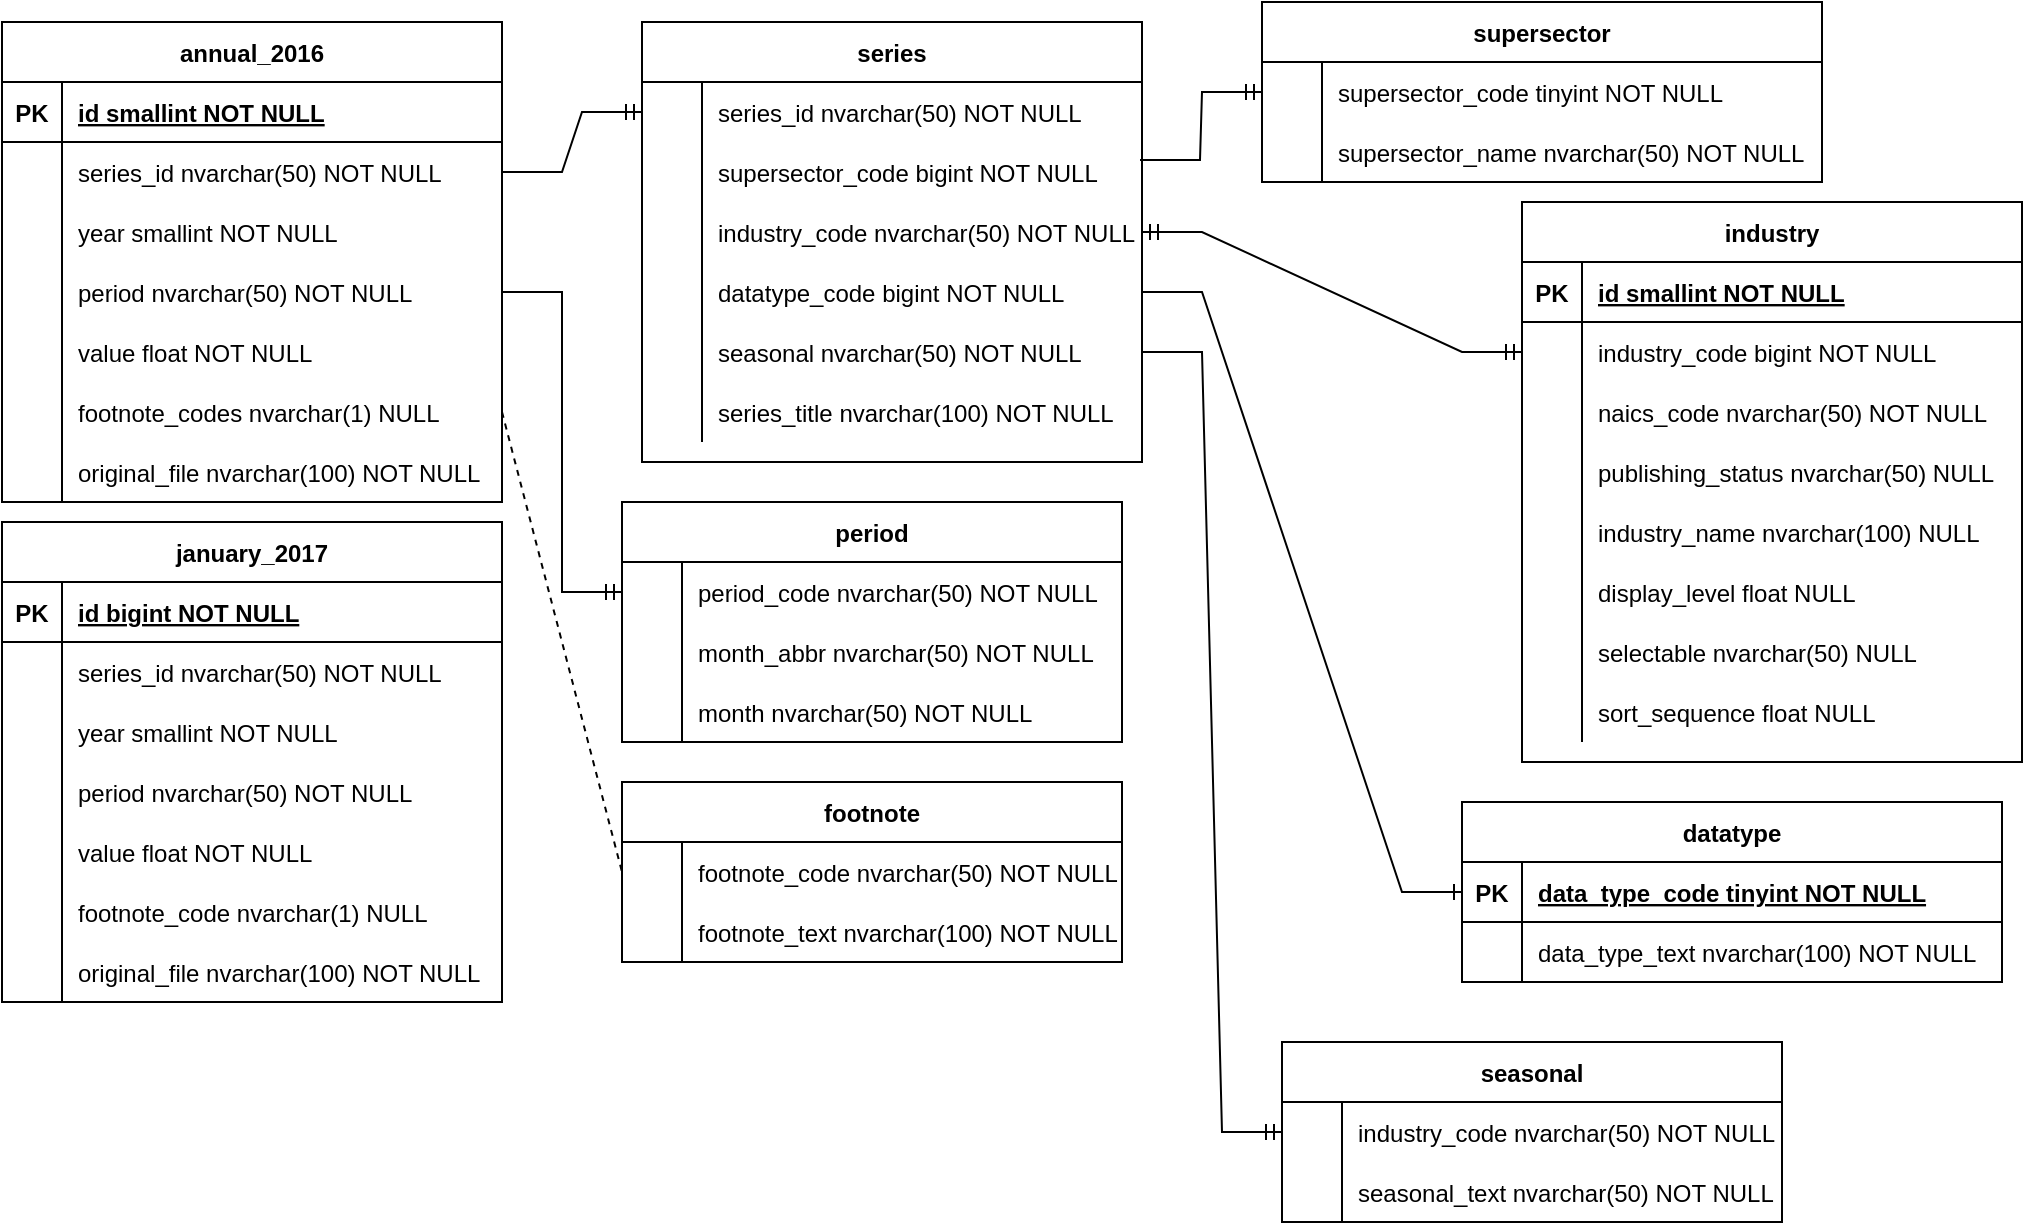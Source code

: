 <mxfile version="16.2.4" type="google"><diagram id="R2lEEEUBdFMjLlhIrx00" name="Page-1"><mxGraphModel dx="1102" dy="591" grid="1" gridSize="10" guides="1" tooltips="1" connect="1" arrows="1" fold="1" page="1" pageScale="1" pageWidth="850" pageHeight="1100" math="0" shadow="0" extFonts="Permanent Marker^https://fonts.googleapis.com/css?family=Permanent+Marker"><root><mxCell id="0"/><mxCell id="1" parent="0"/><mxCell id="C-vyLk0tnHw3VtMMgP7b-2" value="datatype" style="shape=table;startSize=30;container=1;collapsible=1;childLayout=tableLayout;fixedRows=1;rowLines=0;fontStyle=1;align=center;resizeLast=1;" parent="1" vertex="1"><mxGeometry x="760" y="410" width="270" height="90" as="geometry"/></mxCell><mxCell id="C-vyLk0tnHw3VtMMgP7b-3" value="" style="shape=partialRectangle;collapsible=0;dropTarget=0;pointerEvents=0;fillColor=none;points=[[0,0.5],[1,0.5]];portConstraint=eastwest;top=0;left=0;right=0;bottom=1;" parent="C-vyLk0tnHw3VtMMgP7b-2" vertex="1"><mxGeometry y="30" width="270" height="30" as="geometry"/></mxCell><mxCell id="C-vyLk0tnHw3VtMMgP7b-4" value="PK" style="shape=partialRectangle;overflow=hidden;connectable=0;fillColor=none;top=0;left=0;bottom=0;right=0;fontStyle=1;" parent="C-vyLk0tnHw3VtMMgP7b-3" vertex="1"><mxGeometry width="30" height="30" as="geometry"><mxRectangle width="30" height="30" as="alternateBounds"/></mxGeometry></mxCell><mxCell id="C-vyLk0tnHw3VtMMgP7b-5" value="data_type_code tinyint NOT NULL " style="shape=partialRectangle;overflow=hidden;connectable=0;fillColor=none;top=0;left=0;bottom=0;right=0;align=left;spacingLeft=6;fontStyle=5;" parent="C-vyLk0tnHw3VtMMgP7b-3" vertex="1"><mxGeometry x="30" width="240" height="30" as="geometry"><mxRectangle width="240" height="30" as="alternateBounds"/></mxGeometry></mxCell><mxCell id="C-vyLk0tnHw3VtMMgP7b-6" value="" style="shape=partialRectangle;collapsible=0;dropTarget=0;pointerEvents=0;fillColor=none;points=[[0,0.5],[1,0.5]];portConstraint=eastwest;top=0;left=0;right=0;bottom=0;" parent="C-vyLk0tnHw3VtMMgP7b-2" vertex="1"><mxGeometry y="60" width="270" height="30" as="geometry"/></mxCell><mxCell id="C-vyLk0tnHw3VtMMgP7b-7" value="" style="shape=partialRectangle;overflow=hidden;connectable=0;fillColor=none;top=0;left=0;bottom=0;right=0;" parent="C-vyLk0tnHw3VtMMgP7b-6" vertex="1"><mxGeometry width="30" height="30" as="geometry"><mxRectangle width="30" height="30" as="alternateBounds"/></mxGeometry></mxCell><mxCell id="C-vyLk0tnHw3VtMMgP7b-8" value="data_type_text nvarchar(100) NOT NULL" style="shape=partialRectangle;overflow=hidden;connectable=0;fillColor=none;top=0;left=0;bottom=0;right=0;align=left;spacingLeft=6;" parent="C-vyLk0tnHw3VtMMgP7b-6" vertex="1"><mxGeometry x="30" width="240" height="30" as="geometry"><mxRectangle width="240" height="30" as="alternateBounds"/></mxGeometry></mxCell><mxCell id="C-vyLk0tnHw3VtMMgP7b-13" value="footnote" style="shape=table;startSize=30;container=1;collapsible=1;childLayout=tableLayout;fixedRows=1;rowLines=0;fontStyle=1;align=center;resizeLast=1;" parent="1" vertex="1"><mxGeometry x="340" y="400" width="250" height="90" as="geometry"/></mxCell><mxCell id="C-vyLk0tnHw3VtMMgP7b-17" value="" style="shape=partialRectangle;collapsible=0;dropTarget=0;pointerEvents=0;fillColor=none;points=[[0,0.5],[1,0.5]];portConstraint=eastwest;top=0;left=0;right=0;bottom=0;" parent="C-vyLk0tnHw3VtMMgP7b-13" vertex="1"><mxGeometry y="30" width="250" height="30" as="geometry"/></mxCell><mxCell id="C-vyLk0tnHw3VtMMgP7b-18" value="" style="shape=partialRectangle;overflow=hidden;connectable=0;fillColor=none;top=0;left=0;bottom=0;right=0;" parent="C-vyLk0tnHw3VtMMgP7b-17" vertex="1"><mxGeometry width="30" height="30" as="geometry"><mxRectangle width="30" height="30" as="alternateBounds"/></mxGeometry></mxCell><mxCell id="C-vyLk0tnHw3VtMMgP7b-19" value="footnote_code nvarchar(50) NOT NULL " style="shape=partialRectangle;overflow=hidden;connectable=0;fillColor=none;top=0;left=0;bottom=0;right=0;align=left;spacingLeft=6;" parent="C-vyLk0tnHw3VtMMgP7b-17" vertex="1"><mxGeometry x="30" width="220" height="30" as="geometry"><mxRectangle width="220" height="30" as="alternateBounds"/></mxGeometry></mxCell><mxCell id="C-vyLk0tnHw3VtMMgP7b-20" value="" style="shape=partialRectangle;collapsible=0;dropTarget=0;pointerEvents=0;fillColor=none;points=[[0,0.5],[1,0.5]];portConstraint=eastwest;top=0;left=0;right=0;bottom=0;" parent="C-vyLk0tnHw3VtMMgP7b-13" vertex="1"><mxGeometry y="60" width="250" height="30" as="geometry"/></mxCell><mxCell id="C-vyLk0tnHw3VtMMgP7b-21" value="" style="shape=partialRectangle;overflow=hidden;connectable=0;fillColor=none;top=0;left=0;bottom=0;right=0;" parent="C-vyLk0tnHw3VtMMgP7b-20" vertex="1"><mxGeometry width="30" height="30" as="geometry"><mxRectangle width="30" height="30" as="alternateBounds"/></mxGeometry></mxCell><mxCell id="C-vyLk0tnHw3VtMMgP7b-22" value="footnote_text nvarchar(100) NOT NULL" style="shape=partialRectangle;overflow=hidden;connectable=0;fillColor=none;top=0;left=0;bottom=0;right=0;align=left;spacingLeft=6;" parent="C-vyLk0tnHw3VtMMgP7b-20" vertex="1"><mxGeometry x="30" width="220" height="30" as="geometry"><mxRectangle width="220" height="30" as="alternateBounds"/></mxGeometry></mxCell><mxCell id="C-vyLk0tnHw3VtMMgP7b-23" value="annual_2016" style="shape=table;startSize=30;container=1;collapsible=1;childLayout=tableLayout;fixedRows=1;rowLines=0;fontStyle=1;align=center;resizeLast=1;" parent="1" vertex="1"><mxGeometry x="30" y="20" width="250" height="240" as="geometry"/></mxCell><mxCell id="C-vyLk0tnHw3VtMMgP7b-24" value="" style="shape=partialRectangle;collapsible=0;dropTarget=0;pointerEvents=0;fillColor=none;points=[[0,0.5],[1,0.5]];portConstraint=eastwest;top=0;left=0;right=0;bottom=1;" parent="C-vyLk0tnHw3VtMMgP7b-23" vertex="1"><mxGeometry y="30" width="250" height="30" as="geometry"/></mxCell><mxCell id="C-vyLk0tnHw3VtMMgP7b-25" value="PK" style="shape=partialRectangle;overflow=hidden;connectable=0;fillColor=none;top=0;left=0;bottom=0;right=0;fontStyle=1;" parent="C-vyLk0tnHw3VtMMgP7b-24" vertex="1"><mxGeometry width="30" height="30" as="geometry"><mxRectangle width="30" height="30" as="alternateBounds"/></mxGeometry></mxCell><mxCell id="C-vyLk0tnHw3VtMMgP7b-26" value="id smallint NOT NULL " style="shape=partialRectangle;overflow=hidden;connectable=0;fillColor=none;top=0;left=0;bottom=0;right=0;align=left;spacingLeft=6;fontStyle=5;" parent="C-vyLk0tnHw3VtMMgP7b-24" vertex="1"><mxGeometry x="30" width="220" height="30" as="geometry"><mxRectangle width="220" height="30" as="alternateBounds"/></mxGeometry></mxCell><mxCell id="C-vyLk0tnHw3VtMMgP7b-27" value="" style="shape=partialRectangle;collapsible=0;dropTarget=0;pointerEvents=0;fillColor=none;points=[[0,0.5],[1,0.5]];portConstraint=eastwest;top=0;left=0;right=0;bottom=0;" parent="C-vyLk0tnHw3VtMMgP7b-23" vertex="1"><mxGeometry y="60" width="250" height="30" as="geometry"/></mxCell><mxCell id="C-vyLk0tnHw3VtMMgP7b-28" value="" style="shape=partialRectangle;overflow=hidden;connectable=0;fillColor=none;top=0;left=0;bottom=0;right=0;" parent="C-vyLk0tnHw3VtMMgP7b-27" vertex="1"><mxGeometry width="30" height="30" as="geometry"><mxRectangle width="30" height="30" as="alternateBounds"/></mxGeometry></mxCell><mxCell id="C-vyLk0tnHw3VtMMgP7b-29" value="series_id nvarchar(50) NOT NULL" style="shape=partialRectangle;overflow=hidden;connectable=0;fillColor=none;top=0;left=0;bottom=0;right=0;align=left;spacingLeft=6;" parent="C-vyLk0tnHw3VtMMgP7b-27" vertex="1"><mxGeometry x="30" width="220" height="30" as="geometry"><mxRectangle width="220" height="30" as="alternateBounds"/></mxGeometry></mxCell><mxCell id="a4l8cqf4tFbQPJP15-W5-87" style="shape=partialRectangle;collapsible=0;dropTarget=0;pointerEvents=0;fillColor=none;points=[[0,0.5],[1,0.5]];portConstraint=eastwest;top=0;left=0;right=0;bottom=0;" vertex="1" parent="C-vyLk0tnHw3VtMMgP7b-23"><mxGeometry y="90" width="250" height="30" as="geometry"/></mxCell><mxCell id="a4l8cqf4tFbQPJP15-W5-88" style="shape=partialRectangle;overflow=hidden;connectable=0;fillColor=none;top=0;left=0;bottom=0;right=0;" vertex="1" parent="a4l8cqf4tFbQPJP15-W5-87"><mxGeometry width="30" height="30" as="geometry"><mxRectangle width="30" height="30" as="alternateBounds"/></mxGeometry></mxCell><mxCell id="a4l8cqf4tFbQPJP15-W5-89" value="year smallint NOT NULL" style="shape=partialRectangle;overflow=hidden;connectable=0;fillColor=none;top=0;left=0;bottom=0;right=0;align=left;spacingLeft=6;" vertex="1" parent="a4l8cqf4tFbQPJP15-W5-87"><mxGeometry x="30" width="220" height="30" as="geometry"><mxRectangle width="220" height="30" as="alternateBounds"/></mxGeometry></mxCell><mxCell id="a4l8cqf4tFbQPJP15-W5-90" style="shape=partialRectangle;collapsible=0;dropTarget=0;pointerEvents=0;fillColor=none;points=[[0,0.5],[1,0.5]];portConstraint=eastwest;top=0;left=0;right=0;bottom=0;" vertex="1" parent="C-vyLk0tnHw3VtMMgP7b-23"><mxGeometry y="120" width="250" height="30" as="geometry"/></mxCell><mxCell id="a4l8cqf4tFbQPJP15-W5-91" style="shape=partialRectangle;overflow=hidden;connectable=0;fillColor=none;top=0;left=0;bottom=0;right=0;" vertex="1" parent="a4l8cqf4tFbQPJP15-W5-90"><mxGeometry width="30" height="30" as="geometry"><mxRectangle width="30" height="30" as="alternateBounds"/></mxGeometry></mxCell><mxCell id="a4l8cqf4tFbQPJP15-W5-92" value="period nvarchar(50) NOT NULL" style="shape=partialRectangle;overflow=hidden;connectable=0;fillColor=none;top=0;left=0;bottom=0;right=0;align=left;spacingLeft=6;" vertex="1" parent="a4l8cqf4tFbQPJP15-W5-90"><mxGeometry x="30" width="220" height="30" as="geometry"><mxRectangle width="220" height="30" as="alternateBounds"/></mxGeometry></mxCell><mxCell id="a4l8cqf4tFbQPJP15-W5-93" style="shape=partialRectangle;collapsible=0;dropTarget=0;pointerEvents=0;fillColor=none;points=[[0,0.5],[1,0.5]];portConstraint=eastwest;top=0;left=0;right=0;bottom=0;" vertex="1" parent="C-vyLk0tnHw3VtMMgP7b-23"><mxGeometry y="150" width="250" height="30" as="geometry"/></mxCell><mxCell id="a4l8cqf4tFbQPJP15-W5-94" style="shape=partialRectangle;overflow=hidden;connectable=0;fillColor=none;top=0;left=0;bottom=0;right=0;" vertex="1" parent="a4l8cqf4tFbQPJP15-W5-93"><mxGeometry width="30" height="30" as="geometry"><mxRectangle width="30" height="30" as="alternateBounds"/></mxGeometry></mxCell><mxCell id="a4l8cqf4tFbQPJP15-W5-95" value="value float NOT NULL" style="shape=partialRectangle;overflow=hidden;connectable=0;fillColor=none;top=0;left=0;bottom=0;right=0;align=left;spacingLeft=6;" vertex="1" parent="a4l8cqf4tFbQPJP15-W5-93"><mxGeometry x="30" width="220" height="30" as="geometry"><mxRectangle width="220" height="30" as="alternateBounds"/></mxGeometry></mxCell><mxCell id="a4l8cqf4tFbQPJP15-W5-96" style="shape=partialRectangle;collapsible=0;dropTarget=0;pointerEvents=0;fillColor=none;points=[[0,0.5],[1,0.5]];portConstraint=eastwest;top=0;left=0;right=0;bottom=0;" vertex="1" parent="C-vyLk0tnHw3VtMMgP7b-23"><mxGeometry y="180" width="250" height="30" as="geometry"/></mxCell><mxCell id="a4l8cqf4tFbQPJP15-W5-97" style="shape=partialRectangle;overflow=hidden;connectable=0;fillColor=none;top=0;left=0;bottom=0;right=0;" vertex="1" parent="a4l8cqf4tFbQPJP15-W5-96"><mxGeometry width="30" height="30" as="geometry"><mxRectangle width="30" height="30" as="alternateBounds"/></mxGeometry></mxCell><mxCell id="a4l8cqf4tFbQPJP15-W5-98" value="footnote_codes nvarchar(1) NULL" style="shape=partialRectangle;overflow=hidden;connectable=0;fillColor=none;top=0;left=0;bottom=0;right=0;align=left;spacingLeft=6;" vertex="1" parent="a4l8cqf4tFbQPJP15-W5-96"><mxGeometry x="30" width="220" height="30" as="geometry"><mxRectangle width="220" height="30" as="alternateBounds"/></mxGeometry></mxCell><mxCell id="a4l8cqf4tFbQPJP15-W5-99" style="shape=partialRectangle;collapsible=0;dropTarget=0;pointerEvents=0;fillColor=none;points=[[0,0.5],[1,0.5]];portConstraint=eastwest;top=0;left=0;right=0;bottom=0;" vertex="1" parent="C-vyLk0tnHw3VtMMgP7b-23"><mxGeometry y="210" width="250" height="30" as="geometry"/></mxCell><mxCell id="a4l8cqf4tFbQPJP15-W5-100" style="shape=partialRectangle;overflow=hidden;connectable=0;fillColor=none;top=0;left=0;bottom=0;right=0;" vertex="1" parent="a4l8cqf4tFbQPJP15-W5-99"><mxGeometry width="30" height="30" as="geometry"><mxRectangle width="30" height="30" as="alternateBounds"/></mxGeometry></mxCell><mxCell id="a4l8cqf4tFbQPJP15-W5-101" value="original_file nvarchar(100) NOT NULL" style="shape=partialRectangle;overflow=hidden;connectable=0;fillColor=none;top=0;left=0;bottom=0;right=0;align=left;spacingLeft=6;" vertex="1" parent="a4l8cqf4tFbQPJP15-W5-99"><mxGeometry x="30" width="220" height="30" as="geometry"><mxRectangle width="220" height="30" as="alternateBounds"/></mxGeometry></mxCell><mxCell id="a4l8cqf4tFbQPJP15-W5-1" value="industry" style="shape=table;startSize=30;container=1;collapsible=1;childLayout=tableLayout;fixedRows=1;rowLines=0;fontStyle=1;align=center;resizeLast=1;" vertex="1" parent="1"><mxGeometry x="790" y="110" width="250" height="280" as="geometry"/></mxCell><mxCell id="a4l8cqf4tFbQPJP15-W5-2" value="" style="shape=partialRectangle;collapsible=0;dropTarget=0;pointerEvents=0;fillColor=none;points=[[0,0.5],[1,0.5]];portConstraint=eastwest;top=0;left=0;right=0;bottom=1;" vertex="1" parent="a4l8cqf4tFbQPJP15-W5-1"><mxGeometry y="30" width="250" height="30" as="geometry"/></mxCell><mxCell id="a4l8cqf4tFbQPJP15-W5-3" value="PK" style="shape=partialRectangle;overflow=hidden;connectable=0;fillColor=none;top=0;left=0;bottom=0;right=0;fontStyle=1;" vertex="1" parent="a4l8cqf4tFbQPJP15-W5-2"><mxGeometry width="30" height="30" as="geometry"><mxRectangle width="30" height="30" as="alternateBounds"/></mxGeometry></mxCell><mxCell id="a4l8cqf4tFbQPJP15-W5-4" value="id smallint NOT NULL " style="shape=partialRectangle;overflow=hidden;connectable=0;fillColor=none;top=0;left=0;bottom=0;right=0;align=left;spacingLeft=6;fontStyle=5;" vertex="1" parent="a4l8cqf4tFbQPJP15-W5-2"><mxGeometry x="30" width="220" height="30" as="geometry"><mxRectangle width="220" height="30" as="alternateBounds"/></mxGeometry></mxCell><mxCell id="a4l8cqf4tFbQPJP15-W5-5" value="" style="shape=partialRectangle;collapsible=0;dropTarget=0;pointerEvents=0;fillColor=none;points=[[0,0.5],[1,0.5]];portConstraint=eastwest;top=0;left=0;right=0;bottom=0;" vertex="1" parent="a4l8cqf4tFbQPJP15-W5-1"><mxGeometry y="60" width="250" height="30" as="geometry"/></mxCell><mxCell id="a4l8cqf4tFbQPJP15-W5-6" value="" style="shape=partialRectangle;overflow=hidden;connectable=0;fillColor=none;top=0;left=0;bottom=0;right=0;" vertex="1" parent="a4l8cqf4tFbQPJP15-W5-5"><mxGeometry width="30" height="30" as="geometry"><mxRectangle width="30" height="30" as="alternateBounds"/></mxGeometry></mxCell><mxCell id="a4l8cqf4tFbQPJP15-W5-7" value="industry_code bigint NOT NULL" style="shape=partialRectangle;overflow=hidden;connectable=0;fillColor=none;top=0;left=0;bottom=0;right=0;align=left;spacingLeft=6;" vertex="1" parent="a4l8cqf4tFbQPJP15-W5-5"><mxGeometry x="30" width="220" height="30" as="geometry"><mxRectangle width="220" height="30" as="alternateBounds"/></mxGeometry></mxCell><mxCell id="a4l8cqf4tFbQPJP15-W5-8" value="" style="shape=partialRectangle;collapsible=0;dropTarget=0;pointerEvents=0;fillColor=none;points=[[0,0.5],[1,0.5]];portConstraint=eastwest;top=0;left=0;right=0;bottom=0;" vertex="1" parent="a4l8cqf4tFbQPJP15-W5-1"><mxGeometry y="90" width="250" height="30" as="geometry"/></mxCell><mxCell id="a4l8cqf4tFbQPJP15-W5-9" value="" style="shape=partialRectangle;overflow=hidden;connectable=0;fillColor=none;top=0;left=0;bottom=0;right=0;" vertex="1" parent="a4l8cqf4tFbQPJP15-W5-8"><mxGeometry width="30" height="30" as="geometry"><mxRectangle width="30" height="30" as="alternateBounds"/></mxGeometry></mxCell><mxCell id="a4l8cqf4tFbQPJP15-W5-10" value="naics_code nvarchar(50) NOT NULL" style="shape=partialRectangle;overflow=hidden;connectable=0;fillColor=none;top=0;left=0;bottom=0;right=0;align=left;spacingLeft=6;" vertex="1" parent="a4l8cqf4tFbQPJP15-W5-8"><mxGeometry x="30" width="220" height="30" as="geometry"><mxRectangle width="220" height="30" as="alternateBounds"/></mxGeometry></mxCell><mxCell id="a4l8cqf4tFbQPJP15-W5-102" style="shape=partialRectangle;collapsible=0;dropTarget=0;pointerEvents=0;fillColor=none;points=[[0,0.5],[1,0.5]];portConstraint=eastwest;top=0;left=0;right=0;bottom=0;" vertex="1" parent="a4l8cqf4tFbQPJP15-W5-1"><mxGeometry y="120" width="250" height="30" as="geometry"/></mxCell><mxCell id="a4l8cqf4tFbQPJP15-W5-103" style="shape=partialRectangle;overflow=hidden;connectable=0;fillColor=none;top=0;left=0;bottom=0;right=0;" vertex="1" parent="a4l8cqf4tFbQPJP15-W5-102"><mxGeometry width="30" height="30" as="geometry"><mxRectangle width="30" height="30" as="alternateBounds"/></mxGeometry></mxCell><mxCell id="a4l8cqf4tFbQPJP15-W5-104" value="publishing_status nvarchar(50) NULL" style="shape=partialRectangle;overflow=hidden;connectable=0;fillColor=none;top=0;left=0;bottom=0;right=0;align=left;spacingLeft=6;" vertex="1" parent="a4l8cqf4tFbQPJP15-W5-102"><mxGeometry x="30" width="220" height="30" as="geometry"><mxRectangle width="220" height="30" as="alternateBounds"/></mxGeometry></mxCell><mxCell id="a4l8cqf4tFbQPJP15-W5-105" style="shape=partialRectangle;collapsible=0;dropTarget=0;pointerEvents=0;fillColor=none;points=[[0,0.5],[1,0.5]];portConstraint=eastwest;top=0;left=0;right=0;bottom=0;" vertex="1" parent="a4l8cqf4tFbQPJP15-W5-1"><mxGeometry y="150" width="250" height="30" as="geometry"/></mxCell><mxCell id="a4l8cqf4tFbQPJP15-W5-106" style="shape=partialRectangle;overflow=hidden;connectable=0;fillColor=none;top=0;left=0;bottom=0;right=0;" vertex="1" parent="a4l8cqf4tFbQPJP15-W5-105"><mxGeometry width="30" height="30" as="geometry"><mxRectangle width="30" height="30" as="alternateBounds"/></mxGeometry></mxCell><mxCell id="a4l8cqf4tFbQPJP15-W5-107" value="industry_name nvarchar(100) NULL" style="shape=partialRectangle;overflow=hidden;connectable=0;fillColor=none;top=0;left=0;bottom=0;right=0;align=left;spacingLeft=6;" vertex="1" parent="a4l8cqf4tFbQPJP15-W5-105"><mxGeometry x="30" width="220" height="30" as="geometry"><mxRectangle width="220" height="30" as="alternateBounds"/></mxGeometry></mxCell><mxCell id="a4l8cqf4tFbQPJP15-W5-108" style="shape=partialRectangle;collapsible=0;dropTarget=0;pointerEvents=0;fillColor=none;points=[[0,0.5],[1,0.5]];portConstraint=eastwest;top=0;left=0;right=0;bottom=0;" vertex="1" parent="a4l8cqf4tFbQPJP15-W5-1"><mxGeometry y="180" width="250" height="30" as="geometry"/></mxCell><mxCell id="a4l8cqf4tFbQPJP15-W5-109" style="shape=partialRectangle;overflow=hidden;connectable=0;fillColor=none;top=0;left=0;bottom=0;right=0;" vertex="1" parent="a4l8cqf4tFbQPJP15-W5-108"><mxGeometry width="30" height="30" as="geometry"><mxRectangle width="30" height="30" as="alternateBounds"/></mxGeometry></mxCell><mxCell id="a4l8cqf4tFbQPJP15-W5-110" value="display_level float NULL" style="shape=partialRectangle;overflow=hidden;connectable=0;fillColor=none;top=0;left=0;bottom=0;right=0;align=left;spacingLeft=6;" vertex="1" parent="a4l8cqf4tFbQPJP15-W5-108"><mxGeometry x="30" width="220" height="30" as="geometry"><mxRectangle width="220" height="30" as="alternateBounds"/></mxGeometry></mxCell><mxCell id="a4l8cqf4tFbQPJP15-W5-111" style="shape=partialRectangle;collapsible=0;dropTarget=0;pointerEvents=0;fillColor=none;points=[[0,0.5],[1,0.5]];portConstraint=eastwest;top=0;left=0;right=0;bottom=0;" vertex="1" parent="a4l8cqf4tFbQPJP15-W5-1"><mxGeometry y="210" width="250" height="30" as="geometry"/></mxCell><mxCell id="a4l8cqf4tFbQPJP15-W5-112" style="shape=partialRectangle;overflow=hidden;connectable=0;fillColor=none;top=0;left=0;bottom=0;right=0;" vertex="1" parent="a4l8cqf4tFbQPJP15-W5-111"><mxGeometry width="30" height="30" as="geometry"><mxRectangle width="30" height="30" as="alternateBounds"/></mxGeometry></mxCell><mxCell id="a4l8cqf4tFbQPJP15-W5-113" value="selectable nvarchar(50) NULL" style="shape=partialRectangle;overflow=hidden;connectable=0;fillColor=none;top=0;left=0;bottom=0;right=0;align=left;spacingLeft=6;" vertex="1" parent="a4l8cqf4tFbQPJP15-W5-111"><mxGeometry x="30" width="220" height="30" as="geometry"><mxRectangle width="220" height="30" as="alternateBounds"/></mxGeometry></mxCell><mxCell id="a4l8cqf4tFbQPJP15-W5-114" style="shape=partialRectangle;collapsible=0;dropTarget=0;pointerEvents=0;fillColor=none;points=[[0,0.5],[1,0.5]];portConstraint=eastwest;top=0;left=0;right=0;bottom=0;" vertex="1" parent="a4l8cqf4tFbQPJP15-W5-1"><mxGeometry y="240" width="250" height="30" as="geometry"/></mxCell><mxCell id="a4l8cqf4tFbQPJP15-W5-115" style="shape=partialRectangle;overflow=hidden;connectable=0;fillColor=none;top=0;left=0;bottom=0;right=0;" vertex="1" parent="a4l8cqf4tFbQPJP15-W5-114"><mxGeometry width="30" height="30" as="geometry"><mxRectangle width="30" height="30" as="alternateBounds"/></mxGeometry></mxCell><mxCell id="a4l8cqf4tFbQPJP15-W5-116" value="sort_sequence float NULL" style="shape=partialRectangle;overflow=hidden;connectable=0;fillColor=none;top=0;left=0;bottom=0;right=0;align=left;spacingLeft=6;" vertex="1" parent="a4l8cqf4tFbQPJP15-W5-114"><mxGeometry x="30" width="220" height="30" as="geometry"><mxRectangle width="220" height="30" as="alternateBounds"/></mxGeometry></mxCell><mxCell id="a4l8cqf4tFbQPJP15-W5-11" value="january_2017" style="shape=table;startSize=30;container=1;collapsible=1;childLayout=tableLayout;fixedRows=1;rowLines=0;fontStyle=1;align=center;resizeLast=1;" vertex="1" parent="1"><mxGeometry x="30" y="270" width="250" height="240" as="geometry"/></mxCell><mxCell id="a4l8cqf4tFbQPJP15-W5-12" value="" style="shape=partialRectangle;collapsible=0;dropTarget=0;pointerEvents=0;fillColor=none;points=[[0,0.5],[1,0.5]];portConstraint=eastwest;top=0;left=0;right=0;bottom=1;" vertex="1" parent="a4l8cqf4tFbQPJP15-W5-11"><mxGeometry y="30" width="250" height="30" as="geometry"/></mxCell><mxCell id="a4l8cqf4tFbQPJP15-W5-13" value="PK" style="shape=partialRectangle;overflow=hidden;connectable=0;fillColor=none;top=0;left=0;bottom=0;right=0;fontStyle=1;" vertex="1" parent="a4l8cqf4tFbQPJP15-W5-12"><mxGeometry width="30" height="30" as="geometry"><mxRectangle width="30" height="30" as="alternateBounds"/></mxGeometry></mxCell><mxCell id="a4l8cqf4tFbQPJP15-W5-14" value="id bigint NOT NULL " style="shape=partialRectangle;overflow=hidden;connectable=0;fillColor=none;top=0;left=0;bottom=0;right=0;align=left;spacingLeft=6;fontStyle=5;" vertex="1" parent="a4l8cqf4tFbQPJP15-W5-12"><mxGeometry x="30" width="220" height="30" as="geometry"><mxRectangle width="220" height="30" as="alternateBounds"/></mxGeometry></mxCell><mxCell id="a4l8cqf4tFbQPJP15-W5-15" value="" style="shape=partialRectangle;collapsible=0;dropTarget=0;pointerEvents=0;fillColor=none;points=[[0,0.5],[1,0.5]];portConstraint=eastwest;top=0;left=0;right=0;bottom=0;" vertex="1" parent="a4l8cqf4tFbQPJP15-W5-11"><mxGeometry y="60" width="250" height="30" as="geometry"/></mxCell><mxCell id="a4l8cqf4tFbQPJP15-W5-16" value="" style="shape=partialRectangle;overflow=hidden;connectable=0;fillColor=none;top=0;left=0;bottom=0;right=0;" vertex="1" parent="a4l8cqf4tFbQPJP15-W5-15"><mxGeometry width="30" height="30" as="geometry"><mxRectangle width="30" height="30" as="alternateBounds"/></mxGeometry></mxCell><mxCell id="a4l8cqf4tFbQPJP15-W5-17" value="series_id nvarchar(50) NOT NULL" style="shape=partialRectangle;overflow=hidden;connectable=0;fillColor=none;top=0;left=0;bottom=0;right=0;align=left;spacingLeft=6;" vertex="1" parent="a4l8cqf4tFbQPJP15-W5-15"><mxGeometry x="30" width="220" height="30" as="geometry"><mxRectangle width="220" height="30" as="alternateBounds"/></mxGeometry></mxCell><mxCell id="a4l8cqf4tFbQPJP15-W5-18" value="" style="shape=partialRectangle;collapsible=0;dropTarget=0;pointerEvents=0;fillColor=none;points=[[0,0.5],[1,0.5]];portConstraint=eastwest;top=0;left=0;right=0;bottom=0;" vertex="1" parent="a4l8cqf4tFbQPJP15-W5-11"><mxGeometry y="90" width="250" height="30" as="geometry"/></mxCell><mxCell id="a4l8cqf4tFbQPJP15-W5-19" value="" style="shape=partialRectangle;overflow=hidden;connectable=0;fillColor=none;top=0;left=0;bottom=0;right=0;" vertex="1" parent="a4l8cqf4tFbQPJP15-W5-18"><mxGeometry width="30" height="30" as="geometry"><mxRectangle width="30" height="30" as="alternateBounds"/></mxGeometry></mxCell><mxCell id="a4l8cqf4tFbQPJP15-W5-20" value="year smallint NOT NULL" style="shape=partialRectangle;overflow=hidden;connectable=0;fillColor=none;top=0;left=0;bottom=0;right=0;align=left;spacingLeft=6;" vertex="1" parent="a4l8cqf4tFbQPJP15-W5-18"><mxGeometry x="30" width="220" height="30" as="geometry"><mxRectangle width="220" height="30" as="alternateBounds"/></mxGeometry></mxCell><mxCell id="a4l8cqf4tFbQPJP15-W5-117" style="shape=partialRectangle;collapsible=0;dropTarget=0;pointerEvents=0;fillColor=none;points=[[0,0.5],[1,0.5]];portConstraint=eastwest;top=0;left=0;right=0;bottom=0;" vertex="1" parent="a4l8cqf4tFbQPJP15-W5-11"><mxGeometry y="120" width="250" height="30" as="geometry"/></mxCell><mxCell id="a4l8cqf4tFbQPJP15-W5-118" style="shape=partialRectangle;overflow=hidden;connectable=0;fillColor=none;top=0;left=0;bottom=0;right=0;" vertex="1" parent="a4l8cqf4tFbQPJP15-W5-117"><mxGeometry width="30" height="30" as="geometry"><mxRectangle width="30" height="30" as="alternateBounds"/></mxGeometry></mxCell><mxCell id="a4l8cqf4tFbQPJP15-W5-119" value="period nvarchar(50) NOT NULL" style="shape=partialRectangle;overflow=hidden;connectable=0;fillColor=none;top=0;left=0;bottom=0;right=0;align=left;spacingLeft=6;" vertex="1" parent="a4l8cqf4tFbQPJP15-W5-117"><mxGeometry x="30" width="220" height="30" as="geometry"><mxRectangle width="220" height="30" as="alternateBounds"/></mxGeometry></mxCell><mxCell id="a4l8cqf4tFbQPJP15-W5-120" style="shape=partialRectangle;collapsible=0;dropTarget=0;pointerEvents=0;fillColor=none;points=[[0,0.5],[1,0.5]];portConstraint=eastwest;top=0;left=0;right=0;bottom=0;" vertex="1" parent="a4l8cqf4tFbQPJP15-W5-11"><mxGeometry y="150" width="250" height="30" as="geometry"/></mxCell><mxCell id="a4l8cqf4tFbQPJP15-W5-121" style="shape=partialRectangle;overflow=hidden;connectable=0;fillColor=none;top=0;left=0;bottom=0;right=0;" vertex="1" parent="a4l8cqf4tFbQPJP15-W5-120"><mxGeometry width="30" height="30" as="geometry"><mxRectangle width="30" height="30" as="alternateBounds"/></mxGeometry></mxCell><mxCell id="a4l8cqf4tFbQPJP15-W5-122" value="value float NOT NULL" style="shape=partialRectangle;overflow=hidden;connectable=0;fillColor=none;top=0;left=0;bottom=0;right=0;align=left;spacingLeft=6;" vertex="1" parent="a4l8cqf4tFbQPJP15-W5-120"><mxGeometry x="30" width="220" height="30" as="geometry"><mxRectangle width="220" height="30" as="alternateBounds"/></mxGeometry></mxCell><mxCell id="a4l8cqf4tFbQPJP15-W5-123" style="shape=partialRectangle;collapsible=0;dropTarget=0;pointerEvents=0;fillColor=none;points=[[0,0.5],[1,0.5]];portConstraint=eastwest;top=0;left=0;right=0;bottom=0;" vertex="1" parent="a4l8cqf4tFbQPJP15-W5-11"><mxGeometry y="180" width="250" height="30" as="geometry"/></mxCell><mxCell id="a4l8cqf4tFbQPJP15-W5-124" style="shape=partialRectangle;overflow=hidden;connectable=0;fillColor=none;top=0;left=0;bottom=0;right=0;" vertex="1" parent="a4l8cqf4tFbQPJP15-W5-123"><mxGeometry width="30" height="30" as="geometry"><mxRectangle width="30" height="30" as="alternateBounds"/></mxGeometry></mxCell><mxCell id="a4l8cqf4tFbQPJP15-W5-125" value="footnote_code nvarchar(1) NULL" style="shape=partialRectangle;overflow=hidden;connectable=0;fillColor=none;top=0;left=0;bottom=0;right=0;align=left;spacingLeft=6;" vertex="1" parent="a4l8cqf4tFbQPJP15-W5-123"><mxGeometry x="30" width="220" height="30" as="geometry"><mxRectangle width="220" height="30" as="alternateBounds"/></mxGeometry></mxCell><mxCell id="a4l8cqf4tFbQPJP15-W5-126" style="shape=partialRectangle;collapsible=0;dropTarget=0;pointerEvents=0;fillColor=none;points=[[0,0.5],[1,0.5]];portConstraint=eastwest;top=0;left=0;right=0;bottom=0;" vertex="1" parent="a4l8cqf4tFbQPJP15-W5-11"><mxGeometry y="210" width="250" height="30" as="geometry"/></mxCell><mxCell id="a4l8cqf4tFbQPJP15-W5-127" style="shape=partialRectangle;overflow=hidden;connectable=0;fillColor=none;top=0;left=0;bottom=0;right=0;" vertex="1" parent="a4l8cqf4tFbQPJP15-W5-126"><mxGeometry width="30" height="30" as="geometry"><mxRectangle width="30" height="30" as="alternateBounds"/></mxGeometry></mxCell><mxCell id="a4l8cqf4tFbQPJP15-W5-128" value="original_file nvarchar(100) NOT NULL" style="shape=partialRectangle;overflow=hidden;connectable=0;fillColor=none;top=0;left=0;bottom=0;right=0;align=left;spacingLeft=6;" vertex="1" parent="a4l8cqf4tFbQPJP15-W5-126"><mxGeometry x="30" width="220" height="30" as="geometry"><mxRectangle width="220" height="30" as="alternateBounds"/></mxGeometry></mxCell><mxCell id="a4l8cqf4tFbQPJP15-W5-21" value="period" style="shape=table;startSize=30;container=1;collapsible=1;childLayout=tableLayout;fixedRows=1;rowLines=0;fontStyle=1;align=center;resizeLast=1;" vertex="1" parent="1"><mxGeometry x="340" y="260" width="250" height="120" as="geometry"/></mxCell><mxCell id="a4l8cqf4tFbQPJP15-W5-25" value="" style="shape=partialRectangle;collapsible=0;dropTarget=0;pointerEvents=0;fillColor=none;points=[[0,0.5],[1,0.5]];portConstraint=eastwest;top=0;left=0;right=0;bottom=0;" vertex="1" parent="a4l8cqf4tFbQPJP15-W5-21"><mxGeometry y="30" width="250" height="30" as="geometry"/></mxCell><mxCell id="a4l8cqf4tFbQPJP15-W5-26" value="" style="shape=partialRectangle;overflow=hidden;connectable=0;fillColor=none;top=0;left=0;bottom=0;right=0;" vertex="1" parent="a4l8cqf4tFbQPJP15-W5-25"><mxGeometry width="30" height="30" as="geometry"><mxRectangle width="30" height="30" as="alternateBounds"/></mxGeometry></mxCell><mxCell id="a4l8cqf4tFbQPJP15-W5-27" value="period_code nvarchar(50) NOT NULL" style="shape=partialRectangle;overflow=hidden;connectable=0;fillColor=none;top=0;left=0;bottom=0;right=0;align=left;spacingLeft=6;" vertex="1" parent="a4l8cqf4tFbQPJP15-W5-25"><mxGeometry x="30" width="220" height="30" as="geometry"><mxRectangle width="220" height="30" as="alternateBounds"/></mxGeometry></mxCell><mxCell id="a4l8cqf4tFbQPJP15-W5-28" value="" style="shape=partialRectangle;collapsible=0;dropTarget=0;pointerEvents=0;fillColor=none;points=[[0,0.5],[1,0.5]];portConstraint=eastwest;top=0;left=0;right=0;bottom=0;" vertex="1" parent="a4l8cqf4tFbQPJP15-W5-21"><mxGeometry y="60" width="250" height="30" as="geometry"/></mxCell><mxCell id="a4l8cqf4tFbQPJP15-W5-29" value="" style="shape=partialRectangle;overflow=hidden;connectable=0;fillColor=none;top=0;left=0;bottom=0;right=0;" vertex="1" parent="a4l8cqf4tFbQPJP15-W5-28"><mxGeometry width="30" height="30" as="geometry"><mxRectangle width="30" height="30" as="alternateBounds"/></mxGeometry></mxCell><mxCell id="a4l8cqf4tFbQPJP15-W5-30" value="month_abbr nvarchar(50) NOT NULL" style="shape=partialRectangle;overflow=hidden;connectable=0;fillColor=none;top=0;left=0;bottom=0;right=0;align=left;spacingLeft=6;" vertex="1" parent="a4l8cqf4tFbQPJP15-W5-28"><mxGeometry x="30" width="220" height="30" as="geometry"><mxRectangle width="220" height="30" as="alternateBounds"/></mxGeometry></mxCell><mxCell id="a4l8cqf4tFbQPJP15-W5-129" style="shape=partialRectangle;collapsible=0;dropTarget=0;pointerEvents=0;fillColor=none;points=[[0,0.5],[1,0.5]];portConstraint=eastwest;top=0;left=0;right=0;bottom=0;" vertex="1" parent="a4l8cqf4tFbQPJP15-W5-21"><mxGeometry y="90" width="250" height="30" as="geometry"/></mxCell><mxCell id="a4l8cqf4tFbQPJP15-W5-130" style="shape=partialRectangle;overflow=hidden;connectable=0;fillColor=none;top=0;left=0;bottom=0;right=0;" vertex="1" parent="a4l8cqf4tFbQPJP15-W5-129"><mxGeometry width="30" height="30" as="geometry"><mxRectangle width="30" height="30" as="alternateBounds"/></mxGeometry></mxCell><mxCell id="a4l8cqf4tFbQPJP15-W5-131" value="month nvarchar(50) NOT NULL" style="shape=partialRectangle;overflow=hidden;connectable=0;fillColor=none;top=0;left=0;bottom=0;right=0;align=left;spacingLeft=6;" vertex="1" parent="a4l8cqf4tFbQPJP15-W5-129"><mxGeometry x="30" width="220" height="30" as="geometry"><mxRectangle width="220" height="30" as="alternateBounds"/></mxGeometry></mxCell><mxCell id="a4l8cqf4tFbQPJP15-W5-31" value="seasonal" style="shape=table;startSize=30;container=1;collapsible=1;childLayout=tableLayout;fixedRows=1;rowLines=0;fontStyle=1;align=center;resizeLast=1;" vertex="1" parent="1"><mxGeometry x="670" y="530" width="250" height="90" as="geometry"/></mxCell><mxCell id="a4l8cqf4tFbQPJP15-W5-35" value="" style="shape=partialRectangle;collapsible=0;dropTarget=0;pointerEvents=0;fillColor=none;points=[[0,0.5],[1,0.5]];portConstraint=eastwest;top=0;left=0;right=0;bottom=0;" vertex="1" parent="a4l8cqf4tFbQPJP15-W5-31"><mxGeometry y="30" width="250" height="30" as="geometry"/></mxCell><mxCell id="a4l8cqf4tFbQPJP15-W5-36" value="" style="shape=partialRectangle;overflow=hidden;connectable=0;fillColor=none;top=0;left=0;bottom=0;right=0;" vertex="1" parent="a4l8cqf4tFbQPJP15-W5-35"><mxGeometry width="30" height="30" as="geometry"><mxRectangle width="30" height="30" as="alternateBounds"/></mxGeometry></mxCell><mxCell id="a4l8cqf4tFbQPJP15-W5-37" value="industry_code nvarchar(50) NOT NULL" style="shape=partialRectangle;overflow=hidden;connectable=0;fillColor=none;top=0;left=0;bottom=0;right=0;align=left;spacingLeft=6;" vertex="1" parent="a4l8cqf4tFbQPJP15-W5-35"><mxGeometry x="30" width="220" height="30" as="geometry"><mxRectangle width="220" height="30" as="alternateBounds"/></mxGeometry></mxCell><mxCell id="a4l8cqf4tFbQPJP15-W5-38" value="" style="shape=partialRectangle;collapsible=0;dropTarget=0;pointerEvents=0;fillColor=none;points=[[0,0.5],[1,0.5]];portConstraint=eastwest;top=0;left=0;right=0;bottom=0;" vertex="1" parent="a4l8cqf4tFbQPJP15-W5-31"><mxGeometry y="60" width="250" height="30" as="geometry"/></mxCell><mxCell id="a4l8cqf4tFbQPJP15-W5-39" value="" style="shape=partialRectangle;overflow=hidden;connectable=0;fillColor=none;top=0;left=0;bottom=0;right=0;" vertex="1" parent="a4l8cqf4tFbQPJP15-W5-38"><mxGeometry width="30" height="30" as="geometry"><mxRectangle width="30" height="30" as="alternateBounds"/></mxGeometry></mxCell><mxCell id="a4l8cqf4tFbQPJP15-W5-40" value="seasonal_text nvarchar(50) NOT NULL" style="shape=partialRectangle;overflow=hidden;connectable=0;fillColor=none;top=0;left=0;bottom=0;right=0;align=left;spacingLeft=6;" vertex="1" parent="a4l8cqf4tFbQPJP15-W5-38"><mxGeometry x="30" width="220" height="30" as="geometry"><mxRectangle width="220" height="30" as="alternateBounds"/></mxGeometry></mxCell><mxCell id="a4l8cqf4tFbQPJP15-W5-41" value="series" style="shape=table;startSize=30;container=1;collapsible=1;childLayout=tableLayout;fixedRows=1;rowLines=0;fontStyle=1;align=center;resizeLast=1;" vertex="1" parent="1"><mxGeometry x="350" y="20" width="250" height="220" as="geometry"/></mxCell><mxCell id="a4l8cqf4tFbQPJP15-W5-45" value="" style="shape=partialRectangle;collapsible=0;dropTarget=0;pointerEvents=0;fillColor=none;points=[[0,0.5],[1,0.5]];portConstraint=eastwest;top=0;left=0;right=0;bottom=0;" vertex="1" parent="a4l8cqf4tFbQPJP15-W5-41"><mxGeometry y="30" width="250" height="30" as="geometry"/></mxCell><mxCell id="a4l8cqf4tFbQPJP15-W5-46" value="" style="shape=partialRectangle;overflow=hidden;connectable=0;fillColor=none;top=0;left=0;bottom=0;right=0;" vertex="1" parent="a4l8cqf4tFbQPJP15-W5-45"><mxGeometry width="30" height="30" as="geometry"><mxRectangle width="30" height="30" as="alternateBounds"/></mxGeometry></mxCell><mxCell id="a4l8cqf4tFbQPJP15-W5-47" value="series_id nvarchar(50) NOT NULL" style="shape=partialRectangle;overflow=hidden;connectable=0;fillColor=none;top=0;left=0;bottom=0;right=0;align=left;spacingLeft=6;" vertex="1" parent="a4l8cqf4tFbQPJP15-W5-45"><mxGeometry x="30" width="220" height="30" as="geometry"><mxRectangle width="220" height="30" as="alternateBounds"/></mxGeometry></mxCell><mxCell id="a4l8cqf4tFbQPJP15-W5-48" value="" style="shape=partialRectangle;collapsible=0;dropTarget=0;pointerEvents=0;fillColor=none;points=[[0,0.5],[1,0.5]];portConstraint=eastwest;top=0;left=0;right=0;bottom=0;" vertex="1" parent="a4l8cqf4tFbQPJP15-W5-41"><mxGeometry y="60" width="250" height="30" as="geometry"/></mxCell><mxCell id="a4l8cqf4tFbQPJP15-W5-49" value="" style="shape=partialRectangle;overflow=hidden;connectable=0;fillColor=none;top=0;left=0;bottom=0;right=0;" vertex="1" parent="a4l8cqf4tFbQPJP15-W5-48"><mxGeometry width="30" height="30" as="geometry"><mxRectangle width="30" height="30" as="alternateBounds"/></mxGeometry></mxCell><mxCell id="a4l8cqf4tFbQPJP15-W5-50" value="supersector_code bigint NOT NULL" style="shape=partialRectangle;overflow=hidden;connectable=0;fillColor=none;top=0;left=0;bottom=0;right=0;align=left;spacingLeft=6;" vertex="1" parent="a4l8cqf4tFbQPJP15-W5-48"><mxGeometry x="30" width="220" height="30" as="geometry"><mxRectangle width="220" height="30" as="alternateBounds"/></mxGeometry></mxCell><mxCell id="a4l8cqf4tFbQPJP15-W5-132" style="shape=partialRectangle;collapsible=0;dropTarget=0;pointerEvents=0;fillColor=none;points=[[0,0.5],[1,0.5]];portConstraint=eastwest;top=0;left=0;right=0;bottom=0;" vertex="1" parent="a4l8cqf4tFbQPJP15-W5-41"><mxGeometry y="90" width="250" height="30" as="geometry"/></mxCell><mxCell id="a4l8cqf4tFbQPJP15-W5-133" style="shape=partialRectangle;overflow=hidden;connectable=0;fillColor=none;top=0;left=0;bottom=0;right=0;" vertex="1" parent="a4l8cqf4tFbQPJP15-W5-132"><mxGeometry width="30" height="30" as="geometry"><mxRectangle width="30" height="30" as="alternateBounds"/></mxGeometry></mxCell><mxCell id="a4l8cqf4tFbQPJP15-W5-134" value="industry_code nvarchar(50) NOT NULL" style="shape=partialRectangle;overflow=hidden;connectable=0;fillColor=none;top=0;left=0;bottom=0;right=0;align=left;spacingLeft=6;" vertex="1" parent="a4l8cqf4tFbQPJP15-W5-132"><mxGeometry x="30" width="220" height="30" as="geometry"><mxRectangle width="220" height="30" as="alternateBounds"/></mxGeometry></mxCell><mxCell id="a4l8cqf4tFbQPJP15-W5-135" style="shape=partialRectangle;collapsible=0;dropTarget=0;pointerEvents=0;fillColor=none;points=[[0,0.5],[1,0.5]];portConstraint=eastwest;top=0;left=0;right=0;bottom=0;" vertex="1" parent="a4l8cqf4tFbQPJP15-W5-41"><mxGeometry y="120" width="250" height="30" as="geometry"/></mxCell><mxCell id="a4l8cqf4tFbQPJP15-W5-136" style="shape=partialRectangle;overflow=hidden;connectable=0;fillColor=none;top=0;left=0;bottom=0;right=0;" vertex="1" parent="a4l8cqf4tFbQPJP15-W5-135"><mxGeometry width="30" height="30" as="geometry"><mxRectangle width="30" height="30" as="alternateBounds"/></mxGeometry></mxCell><mxCell id="a4l8cqf4tFbQPJP15-W5-137" value="datatype_code bigint NOT NULL" style="shape=partialRectangle;overflow=hidden;connectable=0;fillColor=none;top=0;left=0;bottom=0;right=0;align=left;spacingLeft=6;" vertex="1" parent="a4l8cqf4tFbQPJP15-W5-135"><mxGeometry x="30" width="220" height="30" as="geometry"><mxRectangle width="220" height="30" as="alternateBounds"/></mxGeometry></mxCell><mxCell id="a4l8cqf4tFbQPJP15-W5-138" style="shape=partialRectangle;collapsible=0;dropTarget=0;pointerEvents=0;fillColor=none;points=[[0,0.5],[1,0.5]];portConstraint=eastwest;top=0;left=0;right=0;bottom=0;" vertex="1" parent="a4l8cqf4tFbQPJP15-W5-41"><mxGeometry y="150" width="250" height="30" as="geometry"/></mxCell><mxCell id="a4l8cqf4tFbQPJP15-W5-139" style="shape=partialRectangle;overflow=hidden;connectable=0;fillColor=none;top=0;left=0;bottom=0;right=0;" vertex="1" parent="a4l8cqf4tFbQPJP15-W5-138"><mxGeometry width="30" height="30" as="geometry"><mxRectangle width="30" height="30" as="alternateBounds"/></mxGeometry></mxCell><mxCell id="a4l8cqf4tFbQPJP15-W5-140" value="seasonal nvarchar(50) NOT NULL" style="shape=partialRectangle;overflow=hidden;connectable=0;fillColor=none;top=0;left=0;bottom=0;right=0;align=left;spacingLeft=6;" vertex="1" parent="a4l8cqf4tFbQPJP15-W5-138"><mxGeometry x="30" width="220" height="30" as="geometry"><mxRectangle width="220" height="30" as="alternateBounds"/></mxGeometry></mxCell><mxCell id="a4l8cqf4tFbQPJP15-W5-141" style="shape=partialRectangle;collapsible=0;dropTarget=0;pointerEvents=0;fillColor=none;points=[[0,0.5],[1,0.5]];portConstraint=eastwest;top=0;left=0;right=0;bottom=0;" vertex="1" parent="a4l8cqf4tFbQPJP15-W5-41"><mxGeometry y="180" width="250" height="30" as="geometry"/></mxCell><mxCell id="a4l8cqf4tFbQPJP15-W5-142" style="shape=partialRectangle;overflow=hidden;connectable=0;fillColor=none;top=0;left=0;bottom=0;right=0;" vertex="1" parent="a4l8cqf4tFbQPJP15-W5-141"><mxGeometry width="30" height="30" as="geometry"><mxRectangle width="30" height="30" as="alternateBounds"/></mxGeometry></mxCell><mxCell id="a4l8cqf4tFbQPJP15-W5-143" value="series_title nvarchar(100) NOT NULL" style="shape=partialRectangle;overflow=hidden;connectable=0;fillColor=none;top=0;left=0;bottom=0;right=0;align=left;spacingLeft=6;" vertex="1" parent="a4l8cqf4tFbQPJP15-W5-141"><mxGeometry x="30" width="220" height="30" as="geometry"><mxRectangle width="220" height="30" as="alternateBounds"/></mxGeometry></mxCell><mxCell id="a4l8cqf4tFbQPJP15-W5-51" value="supersector" style="shape=table;startSize=30;container=1;collapsible=1;childLayout=tableLayout;fixedRows=1;rowLines=0;fontStyle=1;align=center;resizeLast=1;" vertex="1" parent="1"><mxGeometry x="660" y="10" width="280" height="90" as="geometry"/></mxCell><mxCell id="a4l8cqf4tFbQPJP15-W5-55" value="" style="shape=partialRectangle;collapsible=0;dropTarget=0;pointerEvents=0;fillColor=none;points=[[0,0.5],[1,0.5]];portConstraint=eastwest;top=0;left=0;right=0;bottom=0;" vertex="1" parent="a4l8cqf4tFbQPJP15-W5-51"><mxGeometry y="30" width="280" height="30" as="geometry"/></mxCell><mxCell id="a4l8cqf4tFbQPJP15-W5-56" value="" style="shape=partialRectangle;overflow=hidden;connectable=0;fillColor=none;top=0;left=0;bottom=0;right=0;" vertex="1" parent="a4l8cqf4tFbQPJP15-W5-55"><mxGeometry width="30" height="30" as="geometry"><mxRectangle width="30" height="30" as="alternateBounds"/></mxGeometry></mxCell><mxCell id="a4l8cqf4tFbQPJP15-W5-57" value="supersector_code tinyint NOT NULL" style="shape=partialRectangle;overflow=hidden;connectable=0;fillColor=none;top=0;left=0;bottom=0;right=0;align=left;spacingLeft=6;" vertex="1" parent="a4l8cqf4tFbQPJP15-W5-55"><mxGeometry x="30" width="250" height="30" as="geometry"><mxRectangle width="250" height="30" as="alternateBounds"/></mxGeometry></mxCell><mxCell id="a4l8cqf4tFbQPJP15-W5-58" value="" style="shape=partialRectangle;collapsible=0;dropTarget=0;pointerEvents=0;fillColor=none;points=[[0,0.5],[1,0.5]];portConstraint=eastwest;top=0;left=0;right=0;bottom=0;" vertex="1" parent="a4l8cqf4tFbQPJP15-W5-51"><mxGeometry y="60" width="280" height="30" as="geometry"/></mxCell><mxCell id="a4l8cqf4tFbQPJP15-W5-59" value="" style="shape=partialRectangle;overflow=hidden;connectable=0;fillColor=none;top=0;left=0;bottom=0;right=0;" vertex="1" parent="a4l8cqf4tFbQPJP15-W5-58"><mxGeometry width="30" height="30" as="geometry"><mxRectangle width="30" height="30" as="alternateBounds"/></mxGeometry></mxCell><mxCell id="a4l8cqf4tFbQPJP15-W5-60" value="supersector_name nvarchar(50) NOT NULL" style="shape=partialRectangle;overflow=hidden;connectable=0;fillColor=none;top=0;left=0;bottom=0;right=0;align=left;spacingLeft=6;" vertex="1" parent="a4l8cqf4tFbQPJP15-W5-58"><mxGeometry x="30" width="250" height="30" as="geometry"><mxRectangle width="250" height="30" as="alternateBounds"/></mxGeometry></mxCell><mxCell id="a4l8cqf4tFbQPJP15-W5-144" value="" style="edgeStyle=entityRelationEdgeStyle;fontSize=12;html=1;endArrow=ERmandOne;rounded=0;entryX=0;entryY=0.5;entryDx=0;entryDy=0;exitX=1;exitY=0.5;exitDx=0;exitDy=0;" edge="1" parent="1" source="C-vyLk0tnHw3VtMMgP7b-27" target="a4l8cqf4tFbQPJP15-W5-45"><mxGeometry width="100" height="100" relative="1" as="geometry"><mxPoint x="380" y="300" as="sourcePoint"/><mxPoint x="480" y="200" as="targetPoint"/></mxGeometry></mxCell><mxCell id="a4l8cqf4tFbQPJP15-W5-158" value="" style="edgeStyle=entityRelationEdgeStyle;fontSize=12;html=1;endArrow=ERmandOne;rounded=0;entryX=0;entryY=0.5;entryDx=0;entryDy=0;exitX=1;exitY=0.5;exitDx=0;exitDy=0;" edge="1" parent="1" source="a4l8cqf4tFbQPJP15-W5-90" target="a4l8cqf4tFbQPJP15-W5-25"><mxGeometry width="100" height="100" relative="1" as="geometry"><mxPoint x="500" y="360" as="sourcePoint"/><mxPoint x="600" y="260" as="targetPoint"/></mxGeometry></mxCell><mxCell id="a4l8cqf4tFbQPJP15-W5-159" value="" style="endArrow=none;dashed=1;html=1;rounded=0;entryX=0;entryY=0.5;entryDx=0;entryDy=0;exitX=1;exitY=0.5;exitDx=0;exitDy=0;" edge="1" parent="1" source="a4l8cqf4tFbQPJP15-W5-96" target="C-vyLk0tnHw3VtMMgP7b-17"><mxGeometry width="50" height="50" relative="1" as="geometry"><mxPoint x="520" y="450" as="sourcePoint"/><mxPoint x="570" y="400" as="targetPoint"/></mxGeometry></mxCell><mxCell id="a4l8cqf4tFbQPJP15-W5-160" value="" style="edgeStyle=entityRelationEdgeStyle;fontSize=12;html=1;endArrow=ERmandOne;rounded=0;entryX=0;entryY=0.5;entryDx=0;entryDy=0;exitX=0.996;exitY=0.3;exitDx=0;exitDy=0;exitPerimeter=0;" edge="1" parent="1" source="a4l8cqf4tFbQPJP15-W5-48" target="a4l8cqf4tFbQPJP15-W5-55"><mxGeometry width="100" height="100" relative="1" as="geometry"><mxPoint x="500" y="330" as="sourcePoint"/><mxPoint x="600" y="230" as="targetPoint"/></mxGeometry></mxCell><mxCell id="a4l8cqf4tFbQPJP15-W5-161" value="" style="edgeStyle=entityRelationEdgeStyle;fontSize=12;html=1;endArrow=ERmandOne;startArrow=ERmandOne;rounded=0;entryX=0;entryY=0.5;entryDx=0;entryDy=0;exitX=1;exitY=0.5;exitDx=0;exitDy=0;" edge="1" parent="1" source="a4l8cqf4tFbQPJP15-W5-132" target="a4l8cqf4tFbQPJP15-W5-5"><mxGeometry width="100" height="100" relative="1" as="geometry"><mxPoint x="500" y="330" as="sourcePoint"/><mxPoint x="600" y="230" as="targetPoint"/></mxGeometry></mxCell><mxCell id="a4l8cqf4tFbQPJP15-W5-162" value="" style="edgeStyle=entityRelationEdgeStyle;fontSize=12;html=1;endArrow=ERone;endFill=1;rounded=0;entryX=0;entryY=0.5;entryDx=0;entryDy=0;exitX=1;exitY=0.5;exitDx=0;exitDy=0;" edge="1" parent="1" source="a4l8cqf4tFbQPJP15-W5-135" target="C-vyLk0tnHw3VtMMgP7b-3"><mxGeometry width="100" height="100" relative="1" as="geometry"><mxPoint x="500" y="330" as="sourcePoint"/><mxPoint x="600" y="230" as="targetPoint"/></mxGeometry></mxCell><mxCell id="a4l8cqf4tFbQPJP15-W5-163" value="" style="edgeStyle=entityRelationEdgeStyle;fontSize=12;html=1;endArrow=ERmandOne;rounded=0;entryX=0;entryY=0.5;entryDx=0;entryDy=0;exitX=1;exitY=0.5;exitDx=0;exitDy=0;" edge="1" parent="1" source="a4l8cqf4tFbQPJP15-W5-138" target="a4l8cqf4tFbQPJP15-W5-35"><mxGeometry width="100" height="100" relative="1" as="geometry"><mxPoint x="500" y="420" as="sourcePoint"/><mxPoint x="600" y="320" as="targetPoint"/></mxGeometry></mxCell></root></mxGraphModel></diagram></mxfile>